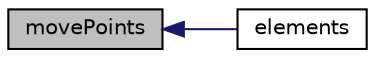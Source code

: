 digraph "movePoints"
{
  bgcolor="transparent";
  edge [fontname="Helvetica",fontsize="10",labelfontname="Helvetica",labelfontsize="10"];
  node [fontname="Helvetica",fontsize="10",shape=record];
  rankdir="LR";
  Node1172 [label="movePoints",height=0.2,width=0.4,color="black", fillcolor="grey75", style="filled", fontcolor="black"];
  Node1172 -> Node1173 [dir="back",color="midnightblue",fontsize="10",style="solid",fontname="Helvetica"];
  Node1173 [label="elements",height=0.2,width=0.4,color="black",URL="$a30541.html#a650b82a277c0276117f61b93520a46c9",tooltip="Cells to be probed (obtained from the locations) "];
}
